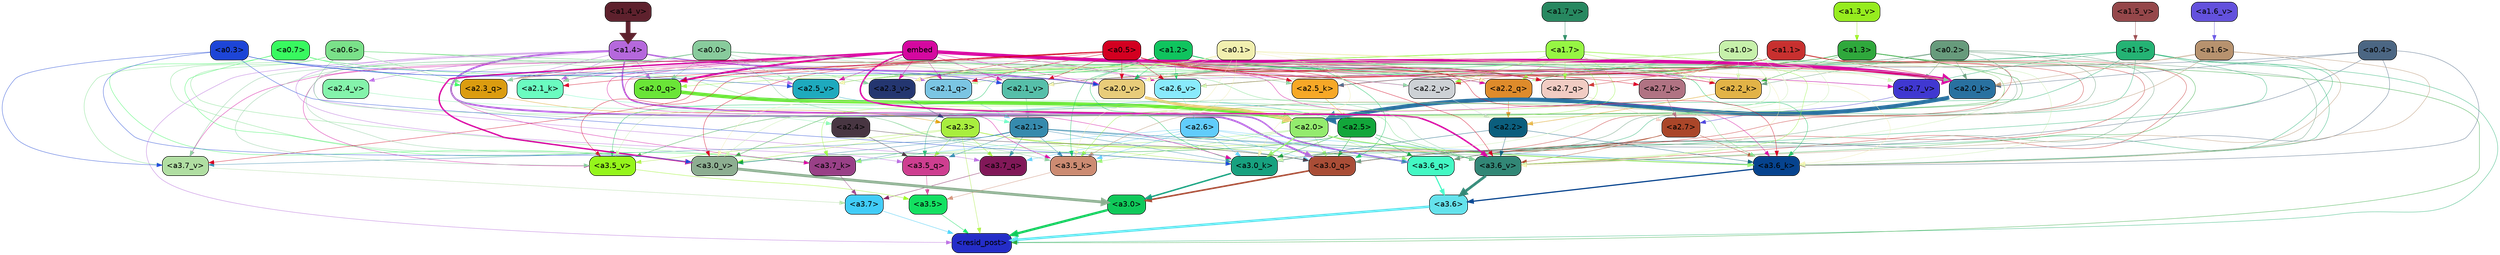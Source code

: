 strict digraph "" {
	graph [bgcolor=transparent,
		layout=dot,
		overlap=false,
		splines=true
	];
	"<a3.7>"	[color=black,
		fillcolor="#41ccf7",
		fontname=Helvetica,
		shape=box,
		style="filled, rounded"];
	"<resid_post>"	[color=black,
		fillcolor="#242dc8",
		fontname=Helvetica,
		shape=box,
		style="filled, rounded"];
	"<a3.7>" -> "<resid_post>"	[color="#41ccf7",
		penwidth=0.6239100098609924];
	"<a3.6>"	[color=black,
		fillcolor="#64e2ec",
		fontname=Helvetica,
		shape=box,
		style="filled, rounded"];
	"<a3.6>" -> "<resid_post>"	[color="#64e2ec",
		penwidth=4.569062113761902];
	"<a3.5>"	[color=black,
		fillcolor="#13e061",
		fontname=Helvetica,
		shape=box,
		style="filled, rounded"];
	"<a3.5>" -> "<resid_post>"	[color="#13e061",
		penwidth=0.6];
	"<a3.0>"	[color=black,
		fillcolor="#10c95a",
		fontname=Helvetica,
		shape=box,
		style="filled, rounded"];
	"<a3.0>" -> "<resid_post>"	[color="#10c95a",
		penwidth=4.283544182777405];
	"<a2.3>"	[color=black,
		fillcolor="#a8ee3e",
		fontname=Helvetica,
		shape=box,
		style="filled, rounded"];
	"<a2.3>" -> "<resid_post>"	[color="#a8ee3e",
		penwidth=0.6];
	"<a3.7_q>"	[color=black,
		fillcolor="#811858",
		fontname=Helvetica,
		shape=box,
		style="filled, rounded"];
	"<a2.3>" -> "<a3.7_q>"	[color="#a8ee3e",
		penwidth=0.6];
	"<a3.6_q>"	[color=black,
		fillcolor="#43f8c3",
		fontname=Helvetica,
		shape=box,
		style="filled, rounded"];
	"<a2.3>" -> "<a3.6_q>"	[color="#a8ee3e",
		penwidth=0.6];
	"<a3.5_q>"	[color=black,
		fillcolor="#ce3e90",
		fontname=Helvetica,
		shape=box,
		style="filled, rounded"];
	"<a2.3>" -> "<a3.5_q>"	[color="#a8ee3e",
		penwidth=0.6];
	"<a3.0_q>"	[color=black,
		fillcolor="#a94d36",
		fontname=Helvetica,
		shape=box,
		style="filled, rounded"];
	"<a2.3>" -> "<a3.0_q>"	[color="#a8ee3e",
		penwidth=0.6];
	"<a3.0_k>"	[color=black,
		fillcolor="#17a17f",
		fontname=Helvetica,
		shape=box,
		style="filled, rounded"];
	"<a2.3>" -> "<a3.0_k>"	[color="#a8ee3e",
		penwidth=0.6];
	"<a3.6_v>"	[color=black,
		fillcolor="#328776",
		fontname=Helvetica,
		shape=box,
		style="filled, rounded"];
	"<a2.3>" -> "<a3.6_v>"	[color="#a8ee3e",
		penwidth=0.6];
	"<a3.5_v>"	[color=black,
		fillcolor="#95f51b",
		fontname=Helvetica,
		shape=box,
		style="filled, rounded"];
	"<a2.3>" -> "<a3.5_v>"	[color="#a8ee3e",
		penwidth=0.6];
	"<a3.0_v>"	[color=black,
		fillcolor="#8dae91",
		fontname=Helvetica,
		shape=box,
		style="filled, rounded"];
	"<a2.3>" -> "<a3.0_v>"	[color="#a8ee3e",
		penwidth=0.6];
	"<a1.5>"	[color=black,
		fillcolor="#24b374",
		fontname=Helvetica,
		shape=box,
		style="filled, rounded"];
	"<a1.5>" -> "<resid_post>"	[color="#24b374",
		penwidth=0.6];
	"<a1.5>" -> "<a3.6_q>"	[color="#24b374",
		penwidth=0.6];
	"<a1.5>" -> "<a3.5_q>"	[color="#24b374",
		penwidth=0.6];
	"<a1.5>" -> "<a3.0_q>"	[color="#24b374",
		penwidth=0.6];
	"<a3.6_k>"	[color=black,
		fillcolor="#06438e",
		fontname=Helvetica,
		shape=box,
		style="filled, rounded"];
	"<a1.5>" -> "<a3.6_k>"	[color="#24b374",
		penwidth=0.6];
	"<a1.5>" -> "<a3.0_k>"	[color="#24b374",
		penwidth=0.6];
	"<a2.2_q>"	[color=black,
		fillcolor="#de8b2b",
		fontname=Helvetica,
		shape=box,
		style="filled, rounded"];
	"<a1.5>" -> "<a2.2_q>"	[color="#24b374",
		penwidth=0.6];
	"<a2.7_v>"	[color=black,
		fillcolor="#4038d1",
		fontname=Helvetica,
		shape=box,
		style="filled, rounded"];
	"<a1.5>" -> "<a2.7_v>"	[color="#24b374",
		penwidth=0.6];
	"<a2.6_v>"	[color=black,
		fillcolor="#89eafc",
		fontname=Helvetica,
		shape=box,
		style="filled, rounded"];
	"<a1.5>" -> "<a2.6_v>"	[color="#24b374",
		penwidth=0.6];
	"<a2.1_v>"	[color=black,
		fillcolor="#56bfa9",
		fontname=Helvetica,
		shape=box,
		style="filled, rounded"];
	"<a1.5>" -> "<a2.1_v>"	[color="#24b374",
		penwidth=0.6];
	"<a1.4>"	[color=black,
		fillcolor="#b568dc",
		fontname=Helvetica,
		shape=box,
		style="filled, rounded"];
	"<a1.4>" -> "<resid_post>"	[color="#b568dc",
		penwidth=0.6];
	"<a1.4>" -> "<a3.7_q>"	[color="#b568dc",
		penwidth=0.6];
	"<a1.4>" -> "<a3.6_q>"	[color="#b568dc",
		penwidth=2.7536282539367676];
	"<a1.4>" -> "<a3.5_q>"	[color="#b568dc",
		penwidth=0.6];
	"<a1.4>" -> "<a3.0_q>"	[color="#b568dc",
		penwidth=3.3369133472442627];
	"<a2.3_q>"	[color=black,
		fillcolor="#db9c10",
		fontname=Helvetica,
		shape=box,
		style="filled, rounded"];
	"<a1.4>" -> "<a2.3_q>"	[color="#b568dc",
		penwidth=0.6];
	"<a1.4>" -> "<a2.2_q>"	[color="#b568dc",
		penwidth=0.6];
	"<a2.1_q>"	[color=black,
		fillcolor="#7bc5e3",
		fontname=Helvetica,
		shape=box,
		style="filled, rounded"];
	"<a1.4>" -> "<a2.1_q>"	[color="#b568dc",
		penwidth=0.6];
	"<a2.0_q>"	[color=black,
		fillcolor="#6ae537",
		fontname=Helvetica,
		shape=box,
		style="filled, rounded"];
	"<a1.4>" -> "<a2.0_q>"	[color="#b568dc",
		penwidth=0.6];
	"<a2.1_k>"	[color=black,
		fillcolor="#6afcc0",
		fontname=Helvetica,
		shape=box,
		style="filled, rounded"];
	"<a1.4>" -> "<a2.1_k>"	[color="#b568dc",
		penwidth=0.6];
	"<a1.4>" -> "<a2.7_v>"	[color="#b568dc",
		penwidth=0.6];
	"<a1.4>" -> "<a2.6_v>"	[color="#b568dc",
		penwidth=0.6];
	"<a2.5_v>"	[color=black,
		fillcolor="#1eaabe",
		fontname=Helvetica,
		shape=box,
		style="filled, rounded"];
	"<a1.4>" -> "<a2.5_v>"	[color="#b568dc",
		penwidth=0.6];
	"<a2.4_v>"	[color=black,
		fillcolor="#84f3ab",
		fontname=Helvetica,
		shape=box,
		style="filled, rounded"];
	"<a1.4>" -> "<a2.4_v>"	[color="#b568dc",
		penwidth=0.6];
	"<a1.4>" -> "<a2.1_v>"	[color="#b568dc",
		penwidth=0.6];
	"<a2.0_v>"	[color=black,
		fillcolor="#e8cc7a",
		fontname=Helvetica,
		shape=box,
		style="filled, rounded"];
	"<a1.4>" -> "<a2.0_v>"	[color="#b568dc",
		penwidth=2.2818827629089355];
	"<a1.3>"	[color=black,
		fillcolor="#2fa83c",
		fontname=Helvetica,
		shape=box,
		style="filled, rounded"];
	"<a1.3>" -> "<resid_post>"	[color="#2fa83c",
		penwidth=0.6];
	"<a1.3>" -> "<a3.6_v>"	[color="#2fa83c",
		penwidth=0.6];
	"<a1.3>" -> "<a3.5_v>"	[color="#2fa83c",
		penwidth=0.6];
	"<a1.3>" -> "<a3.0_v>"	[color="#2fa83c",
		penwidth=0.6];
	"<a1.3>" -> "<a2.2_q>"	[color="#2fa83c",
		penwidth=0.6];
	"<a1.3>" -> "<a2.1_q>"	[color="#2fa83c",
		penwidth=0.6];
	"<a2.2_k>"	[color=black,
		fillcolor="#e2b347",
		fontname=Helvetica,
		shape=box,
		style="filled, rounded"];
	"<a1.3>" -> "<a2.2_k>"	[color="#2fa83c",
		penwidth=0.6];
	"<a1.3>" -> "<a2.5_v>"	[color="#2fa83c",
		penwidth=0.6];
	"<a3.7_q>" -> "<a3.7>"	[color="#811858",
		penwidth=0.6];
	"<a3.6_q>" -> "<a3.6>"	[color="#43f8c3",
		penwidth=2.0344843566417694];
	"<a3.5_q>" -> "<a3.5>"	[color="#ce3e90",
		penwidth=0.6];
	"<a3.0_q>" -> "<a3.0>"	[color="#a94d36",
		penwidth=2.863015294075012];
	"<a3.7_k>"	[color=black,
		fillcolor="#994087",
		fontname=Helvetica,
		shape=box,
		style="filled, rounded"];
	"<a3.7_k>" -> "<a3.7>"	[color="#994087",
		penwidth=0.6];
	"<a3.6_k>" -> "<a3.6>"	[color="#06438e",
		penwidth=2.1770318150520325];
	"<a3.5_k>"	[color=black,
		fillcolor="#cc8b72",
		fontname=Helvetica,
		shape=box,
		style="filled, rounded"];
	"<a3.5_k>" -> "<a3.5>"	[color="#cc8b72",
		penwidth=0.6];
	"<a3.0_k>" -> "<a3.0>"	[color="#17a17f",
		penwidth=2.6323853135108948];
	"<a3.7_v>"	[color=black,
		fillcolor="#b0dea2",
		fontname=Helvetica,
		shape=box,
		style="filled, rounded"];
	"<a3.7_v>" -> "<a3.7>"	[color="#b0dea2",
		penwidth=0.6];
	"<a3.6_v>" -> "<a3.6>"	[color="#328776",
		penwidth=4.972373723983765];
	"<a3.5_v>" -> "<a3.5>"	[color="#95f51b",
		penwidth=0.6];
	"<a3.0_v>" -> "<a3.0>"	[color="#8dae91",
		penwidth=5.1638524532318115];
	"<a2.6>"	[color=black,
		fillcolor="#61ccfb",
		fontname=Helvetica,
		shape=box,
		style="filled, rounded"];
	"<a2.6>" -> "<a3.7_q>"	[color="#61ccfb",
		penwidth=0.6];
	"<a2.6>" -> "<a3.6_q>"	[color="#61ccfb",
		penwidth=0.6];
	"<a2.6>" -> "<a3.0_q>"	[color="#61ccfb",
		penwidth=0.6];
	"<a2.6>" -> "<a3.7_k>"	[color="#61ccfb",
		penwidth=0.6];
	"<a2.6>" -> "<a3.6_k>"	[color="#61ccfb",
		penwidth=0.6];
	"<a2.6>" -> "<a3.5_k>"	[color="#61ccfb",
		penwidth=0.6];
	"<a2.6>" -> "<a3.0_k>"	[color="#61ccfb",
		penwidth=0.6];
	"<a2.1>"	[color=black,
		fillcolor="#368aad",
		fontname=Helvetica,
		shape=box,
		style="filled, rounded"];
	"<a2.1>" -> "<a3.7_q>"	[color="#368aad",
		penwidth=0.6];
	"<a2.1>" -> "<a3.6_q>"	[color="#368aad",
		penwidth=0.6];
	"<a2.1>" -> "<a3.5_q>"	[color="#368aad",
		penwidth=0.6];
	"<a2.1>" -> "<a3.0_q>"	[color="#368aad",
		penwidth=0.6];
	"<a2.1>" -> "<a3.7_k>"	[color="#368aad",
		penwidth=0.6];
	"<a2.1>" -> "<a3.6_k>"	[color="#368aad",
		penwidth=0.6];
	"<a2.1>" -> "<a3.5_k>"	[color="#368aad",
		penwidth=0.6];
	"<a2.1>" -> "<a3.0_k>"	[color="#368aad",
		penwidth=0.6];
	"<a2.1>" -> "<a3.7_v>"	[color="#368aad",
		penwidth=0.6];
	"<a2.1>" -> "<a3.6_v>"	[color="#368aad",
		penwidth=0.6];
	"<a2.1>" -> "<a3.0_v>"	[color="#368aad",
		penwidth=0.6];
	"<a2.7>"	[color=black,
		fillcolor="#aa4629",
		fontname=Helvetica,
		shape=box,
		style="filled, rounded"];
	"<a2.7>" -> "<a3.6_q>"	[color="#aa4629",
		penwidth=0.6];
	"<a2.7>" -> "<a3.0_q>"	[color="#aa4629",
		penwidth=0.6];
	"<a2.7>" -> "<a3.6_k>"	[color="#aa4629",
		penwidth=0.6];
	"<a2.7>" -> "<a3.0_k>"	[color="#aa4629",
		penwidth=0.6];
	"<a2.7>" -> "<a3.6_v>"	[color="#aa4629",
		penwidth=0.6];
	"<a2.5>"	[color=black,
		fillcolor="#12a63a",
		fontname=Helvetica,
		shape=box,
		style="filled, rounded"];
	"<a2.5>" -> "<a3.6_q>"	[color="#12a63a",
		penwidth=0.6];
	"<a2.5>" -> "<a3.0_q>"	[color="#12a63a",
		penwidth=0.6];
	"<a2.5>" -> "<a3.0_k>"	[color="#12a63a",
		penwidth=0.6];
	"<a2.5>" -> "<a3.6_v>"	[color="#12a63a",
		penwidth=0.6];
	"<a2.5>" -> "<a3.0_v>"	[color="#12a63a",
		penwidth=0.6];
	"<a2.0>"	[color=black,
		fillcolor="#94eb6e",
		fontname=Helvetica,
		shape=box,
		style="filled, rounded"];
	"<a2.0>" -> "<a3.6_q>"	[color="#94eb6e",
		penwidth=0.6];
	"<a2.0>" -> "<a3.0_q>"	[color="#94eb6e",
		penwidth=0.6];
	"<a2.0>" -> "<a3.7_k>"	[color="#94eb6e",
		penwidth=0.6];
	"<a2.0>" -> "<a3.6_k>"	[color="#94eb6e",
		penwidth=1.7047871947288513];
	"<a2.0>" -> "<a3.5_k>"	[color="#94eb6e",
		penwidth=0.6];
	"<a2.0>" -> "<a3.0_k>"	[color="#94eb6e",
		penwidth=2.239806979894638];
	"<a1.1>"	[color=black,
		fillcolor="#c8302f",
		fontname=Helvetica,
		shape=box,
		style="filled, rounded"];
	"<a1.1>" -> "<a3.6_q>"	[color="#c8302f",
		penwidth=0.6];
	"<a1.1>" -> "<a3.0_q>"	[color="#c8302f",
		penwidth=0.6];
	"<a1.1>" -> "<a3.0_k>"	[color="#c8302f",
		penwidth=0.6];
	"<a1.1>" -> "<a3.6_v>"	[color="#c8302f",
		penwidth=0.6];
	"<a2.7_q>"	[color=black,
		fillcolor="#f1ccc3",
		fontname=Helvetica,
		shape=box,
		style="filled, rounded"];
	"<a1.1>" -> "<a2.7_q>"	[color="#c8302f",
		penwidth=0.6];
	"<a2.5_k>"	[color=black,
		fillcolor="#f7a827",
		fontname=Helvetica,
		shape=box,
		style="filled, rounded"];
	"<a1.1>" -> "<a2.5_k>"	[color="#c8302f",
		penwidth=0.6];
	"<a2.0_k>"	[color=black,
		fillcolor="#2971a0",
		fontname=Helvetica,
		shape=box,
		style="filled, rounded"];
	"<a1.1>" -> "<a2.0_k>"	[color="#c8302f",
		penwidth=0.6];
	"<a1.1>" -> "<a2.6_v>"	[color="#c8302f",
		penwidth=0.6];
	"<a2.2_v>"	[color=black,
		fillcolor="#cdd1d5",
		fontname=Helvetica,
		shape=box,
		style="filled, rounded"];
	"<a1.1>" -> "<a2.2_v>"	[color="#c8302f",
		penwidth=0.6];
	"<a1.1>" -> "<a2.1_v>"	[color="#c8302f",
		penwidth=0.6];
	"<a1.1>" -> "<a2.0_v>"	[color="#c8302f",
		penwidth=0.6];
	"<a0.4>"	[color=black,
		fillcolor="#4b6683",
		fontname=Helvetica,
		shape=box,
		style="filled, rounded"];
	"<a0.4>" -> "<a3.6_q>"	[color="#4b6683",
		penwidth=0.6];
	"<a0.4>" -> "<a3.0_q>"	[color="#4b6683",
		penwidth=0.6];
	"<a0.4>" -> "<a3.6_k>"	[color="#4b6683",
		penwidth=0.6];
	"<a0.4>" -> "<a2.5_k>"	[color="#4b6683",
		penwidth=0.6];
	"<a0.4>" -> "<a2.0_k>"	[color="#4b6683",
		penwidth=0.6];
	"<a0.2>"	[color=black,
		fillcolor="#679b7c",
		fontname=Helvetica,
		shape=box,
		style="filled, rounded"];
	"<a0.2>" -> "<a3.6_q>"	[color="#679b7c",
		penwidth=0.6];
	"<a0.2>" -> "<a3.0_q>"	[color="#679b7c",
		penwidth=0.6];
	"<a0.2>" -> "<a3.6_k>"	[color="#679b7c",
		penwidth=0.6];
	"<a0.2>" -> "<a3.0_k>"	[color="#679b7c",
		penwidth=0.6];
	"<a0.2>" -> "<a2.2_q>"	[color="#679b7c",
		penwidth=0.6];
	"<a0.2>" -> "<a2.2_k>"	[color="#679b7c",
		penwidth=0.6];
	"<a0.2>" -> "<a2.0_k>"	[color="#679b7c",
		penwidth=0.6];
	"<a0.2>" -> "<a2.7_v>"	[color="#679b7c",
		penwidth=0.6];
	"<a0.2>" -> "<a2.1_v>"	[color="#679b7c",
		penwidth=0.6];
	"<a0.2>" -> "<a2.0_v>"	[color="#679b7c",
		penwidth=0.6];
	"<a2.4>"	[color=black,
		fillcolor="#483642",
		fontname=Helvetica,
		shape=box,
		style="filled, rounded"];
	"<a2.4>" -> "<a3.5_q>"	[color="#483642",
		penwidth=0.6];
	"<a2.4>" -> "<a3.0_q>"	[color="#483642",
		penwidth=0.6];
	"<a1.2>"	[color=black,
		fillcolor="#0fc45e",
		fontname=Helvetica,
		shape=box,
		style="filled, rounded"];
	"<a1.2>" -> "<a3.0_q>"	[color="#0fc45e",
		penwidth=0.6];
	"<a1.2>" -> "<a3.6_k>"	[color="#0fc45e",
		penwidth=0.6];
	"<a1.2>" -> "<a3.5_k>"	[color="#0fc45e",
		penwidth=0.6];
	"<a1.2>" -> "<a3.0_k>"	[color="#0fc45e",
		penwidth=0.6];
	"<a1.2>" -> "<a3.5_v>"	[color="#0fc45e",
		penwidth=0.6];
	"<a1.2>" -> "<a2.7_q>"	[color="#0fc45e",
		penwidth=0.6];
	"<a1.2>" -> "<a2.2_q>"	[color="#0fc45e",
		penwidth=0.6];
	"<a1.2>" -> "<a2.2_k>"	[color="#0fc45e",
		penwidth=0.6];
	"<a1.2>" -> "<a2.6_v>"	[color="#0fc45e",
		penwidth=0.6];
	"<a1.2>" -> "<a2.5_v>"	[color="#0fc45e",
		penwidth=0.6];
	"<a2.3_v>"	[color=black,
		fillcolor="#243670",
		fontname=Helvetica,
		shape=box,
		style="filled, rounded"];
	"<a1.2>" -> "<a2.3_v>"	[color="#0fc45e",
		penwidth=0.6];
	"<a1.2>" -> "<a2.0_v>"	[color="#0fc45e",
		penwidth=0.6];
	"<a1.7>"	[color=black,
		fillcolor="#96f643",
		fontname=Helvetica,
		shape=box,
		style="filled, rounded"];
	"<a1.7>" -> "<a3.7_k>"	[color="#96f643",
		penwidth=0.6];
	"<a1.7>" -> "<a3.5_k>"	[color="#96f643",
		penwidth=0.6];
	"<a1.7>" -> "<a3.6_v>"	[color="#96f643",
		penwidth=0.6];
	"<a1.7>" -> "<a2.7_q>"	[color="#96f643",
		penwidth=0.6];
	"<a1.7>" -> "<a2.2_q>"	[color="#96f643",
		penwidth=0.6];
	"<a1.7>" -> "<a2.0_q>"	[color="#96f643",
		penwidth=0.6];
	"<a1.7>" -> "<a2.2_k>"	[color="#96f643",
		penwidth=0.6];
	"<a1.7>" -> "<a2.0_k>"	[color="#96f643",
		penwidth=0.6];
	"<a1.7>" -> "<a2.5_v>"	[color="#96f643",
		penwidth=0.6];
	"<a1.7>" -> "<a2.3_v>"	[color="#96f643",
		penwidth=0.6];
	"<a1.7>" -> "<a2.2_v>"	[color="#96f643",
		penwidth=0.6];
	"<a0.7>"	[color=black,
		fillcolor="#38f95f",
		fontname=Helvetica,
		shape=box,
		style="filled, rounded"];
	"<a0.7>" -> "<a3.7_k>"	[color="#38f95f",
		penwidth=0.6];
	"<a0.7>" -> "<a3.0_v>"	[color="#38f95f",
		penwidth=0.6];
	"<a0.7>" -> "<a2.3_q>"	[color="#38f95f",
		penwidth=0.6];
	"<a0.7>" -> "<a2.2_q>"	[color="#38f95f",
		penwidth=0.6];
	"<a0.6>"	[color=black,
		fillcolor="#7ae189",
		fontname=Helvetica,
		shape=box,
		style="filled, rounded"];
	"<a0.6>" -> "<a3.7_k>"	[color="#7ae189",
		penwidth=0.6];
	"<a0.6>" -> "<a3.6_k>"	[color="#7ae189",
		penwidth=0.6];
	"<a0.6>" -> "<a3.0_k>"	[color="#7ae189",
		penwidth=0.6];
	"<a0.6>" -> "<a3.7_v>"	[color="#7ae189",
		penwidth=0.6];
	"<a0.6>" -> "<a3.6_v>"	[color="#7ae189",
		penwidth=0.6];
	"<a0.6>" -> "<a3.0_v>"	[color="#7ae189",
		penwidth=0.6];
	"<a0.6>" -> "<a2.3_q>"	[color="#7ae189",
		penwidth=0.6];
	"<a0.6>" -> "<a2.2_q>"	[color="#7ae189",
		penwidth=0.6];
	embed	[color=black,
		fillcolor="#d508a0",
		fontname=Helvetica,
		shape=box,
		style="filled, rounded"];
	embed -> "<a3.7_k>"	[color="#d508a0",
		penwidth=0.6];
	embed -> "<a3.6_k>"	[color="#d508a0",
		penwidth=0.6];
	embed -> "<a3.5_k>"	[color="#d508a0",
		penwidth=0.6];
	embed -> "<a3.0_k>"	[color="#d508a0",
		penwidth=0.6];
	embed -> "<a3.7_v>"	[color="#d508a0",
		penwidth=0.6];
	embed -> "<a3.6_v>"	[color="#d508a0",
		penwidth=2.7369276881217957];
	embed -> "<a3.5_v>"	[color="#d508a0",
		penwidth=0.6];
	embed -> "<a3.0_v>"	[color="#d508a0",
		penwidth=2.5778204202651978];
	embed -> "<a2.7_q>"	[color="#d508a0",
		penwidth=0.6];
	embed -> "<a2.3_q>"	[color="#d508a0",
		penwidth=0.6];
	embed -> "<a2.2_q>"	[color="#d508a0",
		penwidth=0.6];
	embed -> "<a2.1_q>"	[color="#d508a0",
		penwidth=0.6];
	embed -> "<a2.0_q>"	[color="#d508a0",
		penwidth=3.459219217300415];
	embed -> "<a2.5_k>"	[color="#d508a0",
		penwidth=0.6];
	embed -> "<a2.2_k>"	[color="#d508a0",
		penwidth=0.6363201141357422];
	embed -> "<a2.1_k>"	[color="#d508a0",
		penwidth=0.6];
	embed -> "<a2.0_k>"	[color="#d508a0",
		penwidth=6.407642982900143];
	embed -> "<a2.7_v>"	[color="#d508a0",
		penwidth=0.6];
	embed -> "<a2.6_v>"	[color="#d508a0",
		penwidth=0.6];
	embed -> "<a2.5_v>"	[color="#d508a0",
		penwidth=0.6];
	embed -> "<a2.3_v>"	[color="#d508a0",
		penwidth=0.6];
	embed -> "<a2.2_v>"	[color="#d508a0",
		penwidth=0.6175012588500977];
	embed -> "<a2.1_v>"	[color="#d508a0",
		penwidth=0.6];
	embed -> "<a2.0_v>"	[color="#d508a0",
		penwidth=0.6];
	"<a2.2>"	[color=black,
		fillcolor="#0b5e7d",
		fontname=Helvetica,
		shape=box,
		style="filled, rounded"];
	"<a2.2>" -> "<a3.6_k>"	[color="#0b5e7d",
		penwidth=0.6];
	"<a2.2>" -> "<a3.0_k>"	[color="#0b5e7d",
		penwidth=0.6];
	"<a2.2>" -> "<a3.6_v>"	[color="#0b5e7d",
		penwidth=0.6];
	"<a1.6>"	[color=black,
		fillcolor="#b7926e",
		fontname=Helvetica,
		shape=box,
		style="filled, rounded"];
	"<a1.6>" -> "<a3.6_k>"	[color="#b7926e",
		penwidth=0.6];
	"<a1.6>" -> "<a3.5_k>"	[color="#b7926e",
		penwidth=0.6];
	"<a1.6>" -> "<a3.6_v>"	[color="#b7926e",
		penwidth=0.6];
	"<a1.6>" -> "<a2.0_k>"	[color="#b7926e",
		penwidth=0.6];
	"<a1.6>" -> "<a2.0_v>"	[color="#b7926e",
		penwidth=0.6];
	"<a1.0>"	[color=black,
		fillcolor="#c6f0aa",
		fontname=Helvetica,
		shape=box,
		style="filled, rounded"];
	"<a1.0>" -> "<a3.6_k>"	[color="#c6f0aa",
		penwidth=0.6];
	"<a1.0>" -> "<a3.0_k>"	[color="#c6f0aa",
		penwidth=0.6];
	"<a1.0>" -> "<a3.6_v>"	[color="#c6f0aa",
		penwidth=0.6];
	"<a1.0>" -> "<a3.5_v>"	[color="#c6f0aa",
		penwidth=0.6];
	"<a1.0>" -> "<a3.0_v>"	[color="#c6f0aa",
		penwidth=0.6];
	"<a1.0>" -> "<a2.3_q>"	[color="#c6f0aa",
		penwidth=0.6];
	"<a1.0>" -> "<a2.2_q>"	[color="#c6f0aa",
		penwidth=0.6];
	"<a1.0>" -> "<a2.1_q>"	[color="#c6f0aa",
		penwidth=0.6];
	"<a2.7_k>"	[color=black,
		fillcolor="#b07383",
		fontname=Helvetica,
		shape=box,
		style="filled, rounded"];
	"<a1.0>" -> "<a2.7_k>"	[color="#c6f0aa",
		penwidth=0.6];
	"<a1.0>" -> "<a2.2_k>"	[color="#c6f0aa",
		penwidth=0.6];
	"<a1.0>" -> "<a2.0_k>"	[color="#c6f0aa",
		penwidth=0.6];
	"<a1.0>" -> "<a2.7_v>"	[color="#c6f0aa",
		penwidth=0.6];
	"<a1.0>" -> "<a2.6_v>"	[color="#c6f0aa",
		penwidth=0.6];
	"<a1.0>" -> "<a2.0_v>"	[color="#c6f0aa",
		penwidth=1.2978954315185547];
	"<a0.5>"	[color=black,
		fillcolor="#d30020",
		fontname=Helvetica,
		shape=box,
		style="filled, rounded"];
	"<a0.5>" -> "<a3.6_k>"	[color="#d30020",
		penwidth=0.6];
	"<a0.5>" -> "<a3.7_v>"	[color="#d30020",
		penwidth=0.6];
	"<a0.5>" -> "<a3.6_v>"	[color="#d30020",
		penwidth=0.6];
	"<a0.5>" -> "<a3.5_v>"	[color="#d30020",
		penwidth=0.6];
	"<a0.5>" -> "<a3.0_v>"	[color="#d30020",
		penwidth=0.6];
	"<a0.5>" -> "<a2.7_q>"	[color="#d30020",
		penwidth=0.6];
	"<a0.5>" -> "<a2.3_q>"	[color="#d30020",
		penwidth=0.6];
	"<a0.5>" -> "<a2.2_q>"	[color="#d30020",
		penwidth=0.6];
	"<a0.5>" -> "<a2.1_q>"	[color="#d30020",
		penwidth=0.6];
	"<a0.5>" -> "<a2.0_q>"	[color="#d30020",
		penwidth=0.6];
	"<a0.5>" -> "<a2.7_k>"	[color="#d30020",
		penwidth=0.6];
	"<a0.5>" -> "<a2.5_k>"	[color="#d30020",
		penwidth=0.6];
	"<a0.5>" -> "<a2.2_k>"	[color="#d30020",
		penwidth=0.6];
	"<a0.5>" -> "<a2.1_k>"	[color="#d30020",
		penwidth=0.6];
	"<a0.5>" -> "<a2.0_k>"	[color="#d30020",
		penwidth=0.7721366882324219];
	"<a0.5>" -> "<a2.6_v>"	[color="#d30020",
		penwidth=0.6];
	"<a0.5>" -> "<a2.3_v>"	[color="#d30020",
		penwidth=0.6];
	"<a0.5>" -> "<a2.1_v>"	[color="#d30020",
		penwidth=0.6];
	"<a0.5>" -> "<a2.0_v>"	[color="#d30020",
		penwidth=0.6];
	"<a0.1>"	[color=black,
		fillcolor="#f1efaf",
		fontname=Helvetica,
		shape=box,
		style="filled, rounded"];
	"<a0.1>" -> "<a3.6_k>"	[color="#f1efaf",
		penwidth=0.6];
	"<a0.1>" -> "<a3.5_k>"	[color="#f1efaf",
		penwidth=0.6];
	"<a0.1>" -> "<a3.0_k>"	[color="#f1efaf",
		penwidth=0.6];
	"<a0.1>" -> "<a3.6_v>"	[color="#f1efaf",
		penwidth=0.6];
	"<a0.1>" -> "<a3.0_v>"	[color="#f1efaf",
		penwidth=0.6];
	"<a0.1>" -> "<a2.3_q>"	[color="#f1efaf",
		penwidth=0.6];
	"<a0.1>" -> "<a2.2_q>"	[color="#f1efaf",
		penwidth=0.6];
	"<a0.1>" -> "<a2.2_k>"	[color="#f1efaf",
		penwidth=0.6];
	"<a0.1>" -> "<a2.0_k>"	[color="#f1efaf",
		penwidth=0.6];
	"<a0.1>" -> "<a2.5_v>"	[color="#f1efaf",
		penwidth=0.6];
	"<a0.1>" -> "<a2.3_v>"	[color="#f1efaf",
		penwidth=0.6];
	"<a0.1>" -> "<a2.1_v>"	[color="#f1efaf",
		penwidth=0.6];
	"<a0.1>" -> "<a2.0_v>"	[color="#f1efaf",
		penwidth=0.6];
	"<a0.0>"	[color=black,
		fillcolor="#88cb9c",
		fontname=Helvetica,
		shape=box,
		style="filled, rounded"];
	"<a0.0>" -> "<a3.5_k>"	[color="#88cb9c",
		penwidth=0.6];
	"<a0.0>" -> "<a3.7_v>"	[color="#88cb9c",
		penwidth=0.6];
	"<a0.0>" -> "<a3.6_v>"	[color="#88cb9c",
		penwidth=0.6];
	"<a0.0>" -> "<a3.5_v>"	[color="#88cb9c",
		penwidth=0.6];
	"<a0.0>" -> "<a3.0_v>"	[color="#88cb9c",
		penwidth=0.6];
	"<a0.0>" -> "<a2.3_q>"	[color="#88cb9c",
		penwidth=0.6];
	"<a0.0>" -> "<a2.0_q>"	[color="#88cb9c",
		penwidth=0.6];
	"<a0.0>" -> "<a2.5_k>"	[color="#88cb9c",
		penwidth=0.6];
	"<a0.0>" -> "<a2.1_k>"	[color="#88cb9c",
		penwidth=0.6];
	"<a0.0>" -> "<a2.0_k>"	[color="#88cb9c",
		penwidth=0.6];
	"<a0.0>" -> "<a2.5_v>"	[color="#88cb9c",
		penwidth=0.6];
	"<a0.0>" -> "<a2.3_v>"	[color="#88cb9c",
		penwidth=0.6];
	"<a0.0>" -> "<a2.2_v>"	[color="#88cb9c",
		penwidth=0.6];
	"<a0.0>" -> "<a2.0_v>"	[color="#88cb9c",
		penwidth=0.6];
	"<a0.3>"	[color=black,
		fillcolor="#1d45d7",
		fontname=Helvetica,
		shape=box,
		style="filled, rounded"];
	"<a0.3>" -> "<a3.0_k>"	[color="#1d45d7",
		penwidth=0.6];
	"<a0.3>" -> "<a3.7_v>"	[color="#1d45d7",
		penwidth=0.6];
	"<a0.3>" -> "<a3.0_v>"	[color="#1d45d7",
		penwidth=0.6];
	"<a0.3>" -> "<a2.5_v>"	[color="#1d45d7",
		penwidth=0.6];
	"<a0.3>" -> "<a2.1_v>"	[color="#1d45d7",
		penwidth=0.6];
	"<a0.3>" -> "<a2.0_v>"	[color="#1d45d7",
		penwidth=0.6];
	"<a2.7_q>" -> "<a2.7>"	[color="#f1ccc3",
		penwidth=0.6];
	"<a2.3_q>" -> "<a2.3>"	[color="#db9c10",
		penwidth=0.6];
	"<a2.2_q>" -> "<a2.2>"	[color="#de8b2b",
		penwidth=0.7441773414611816];
	"<a2.1_q>" -> "<a2.1>"	[color="#7bc5e3",
		penwidth=0.6];
	"<a2.0_q>" -> "<a2.0>"	[color="#6ae537",
		penwidth=6.422367453575134];
	"<a2.7_k>" -> "<a2.7>"	[color="#b07383",
		penwidth=0.6];
	"<a2.5_k>" -> "<a2.5>"	[color="#f7a827",
		penwidth=0.6];
	"<a2.2_k>" -> "<a2.2>"	[color="#e2b347",
		penwidth=0.8810110092163086];
	"<a2.1_k>" -> "<a2.1>"	[color="#6afcc0",
		penwidth=0.6];
	"<a2.0_k>" -> "<a2.0>"	[color="#2971a0",
		penwidth=7.398894429206848];
	"<a2.7_v>" -> "<a2.7>"	[color="#4038d1",
		penwidth=0.6];
	"<a2.6_v>" -> "<a2.6>"	[color="#89eafc",
		penwidth=0.6];
	"<a2.5_v>" -> "<a2.5>"	[color="#1eaabe",
		penwidth=0.6];
	"<a2.4_v>" -> "<a2.4>"	[color="#84f3ab",
		penwidth=0.6];
	"<a2.3_v>" -> "<a2.3>"	[color="#243670",
		penwidth=0.6];
	"<a2.2_v>" -> "<a2.2>"	[color="#cdd1d5",
		penwidth=0.6];
	"<a2.1_v>" -> "<a2.1>"	[color="#56bfa9",
		penwidth=0.6];
	"<a2.0_v>" -> "<a2.0>"	[color="#e8cc7a",
		penwidth=5.395828627049923];
	"<a1.7_v>"	[color=black,
		fillcolor="#278860",
		fontname=Helvetica,
		shape=box,
		style="filled, rounded"];
	"<a1.7_v>" -> "<a1.7>"	[color="#278860",
		penwidth=0.6];
	"<a1.6_v>"	[color=black,
		fillcolor="#6351dd",
		fontname=Helvetica,
		shape=box,
		style="filled, rounded"];
	"<a1.6_v>" -> "<a1.6>"	[color="#6351dd",
		penwidth=0.6];
	"<a1.5_v>"	[color=black,
		fillcolor="#95474a",
		fontname=Helvetica,
		shape=box,
		style="filled, rounded"];
	"<a1.5_v>" -> "<a1.5>"	[color="#95474a",
		penwidth=0.6];
	"<a1.4_v>"	[color=black,
		fillcolor="#5e212d",
		fontname=Helvetica,
		shape=box,
		style="filled, rounded"];
	"<a1.4_v>" -> "<a1.4>"	[color="#5e212d",
		penwidth=8.774570226669312];
	"<a1.3_v>"	[color=black,
		fillcolor="#96ec1e",
		fontname=Helvetica,
		shape=box,
		style="filled, rounded"];
	"<a1.3_v>" -> "<a1.3>"	[color="#96ec1e",
		penwidth=0.6];
}
